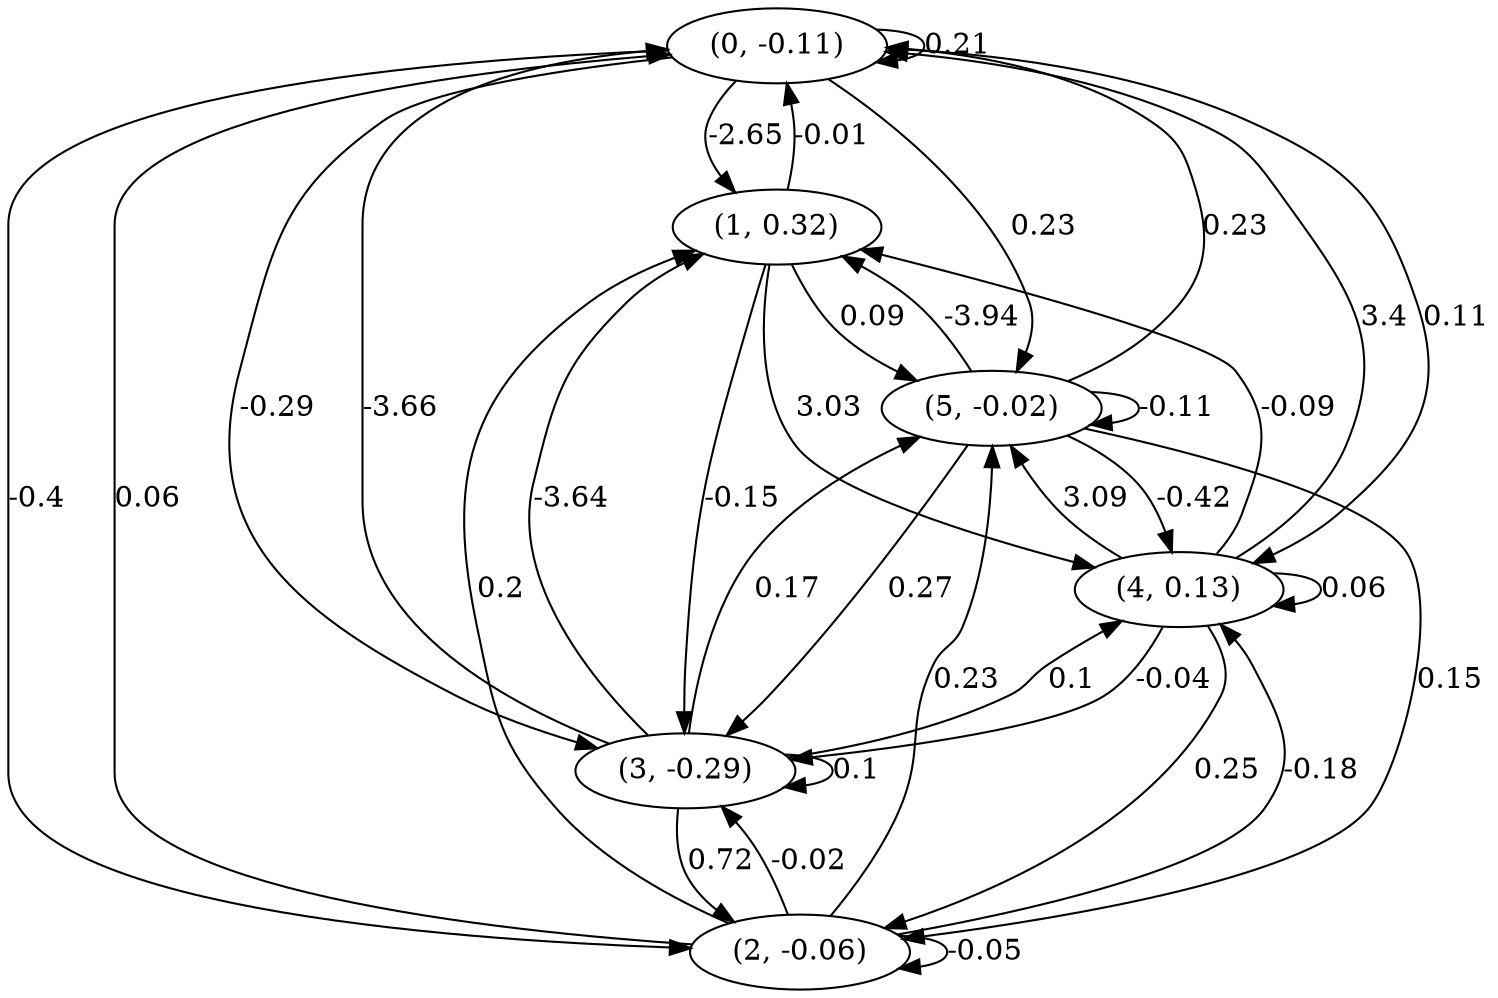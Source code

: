 digraph {
    0 [ label = "(0, -0.11)" ]
    1 [ label = "(1, 0.32)" ]
    2 [ label = "(2, -0.06)" ]
    3 [ label = "(3, -0.29)" ]
    4 [ label = "(4, 0.13)" ]
    5 [ label = "(5, -0.02)" ]
    0 -> 0 [ label = "0.21" ]
    2 -> 2 [ label = "-0.05" ]
    3 -> 3 [ label = "0.1" ]
    4 -> 4 [ label = "0.06" ]
    5 -> 5 [ label = "-0.11" ]
    1 -> 0 [ label = "-0.01" ]
    2 -> 0 [ label = "0.06" ]
    3 -> 0 [ label = "-3.66" ]
    4 -> 0 [ label = "3.4" ]
    5 -> 0 [ label = "0.23" ]
    0 -> 1 [ label = "-2.65" ]
    2 -> 1 [ label = "0.2" ]
    3 -> 1 [ label = "-3.64" ]
    4 -> 1 [ label = "-0.09" ]
    5 -> 1 [ label = "-3.94" ]
    0 -> 2 [ label = "-0.4" ]
    3 -> 2 [ label = "0.72" ]
    4 -> 2 [ label = "0.25" ]
    5 -> 2 [ label = "0.15" ]
    0 -> 3 [ label = "-0.29" ]
    1 -> 3 [ label = "-0.15" ]
    2 -> 3 [ label = "-0.02" ]
    4 -> 3 [ label = "-0.04" ]
    5 -> 3 [ label = "0.27" ]
    0 -> 4 [ label = "0.11" ]
    1 -> 4 [ label = "3.03" ]
    2 -> 4 [ label = "-0.18" ]
    3 -> 4 [ label = "0.1" ]
    5 -> 4 [ label = "-0.42" ]
    0 -> 5 [ label = "0.23" ]
    1 -> 5 [ label = "0.09" ]
    2 -> 5 [ label = "0.23" ]
    3 -> 5 [ label = "0.17" ]
    4 -> 5 [ label = "3.09" ]
}


